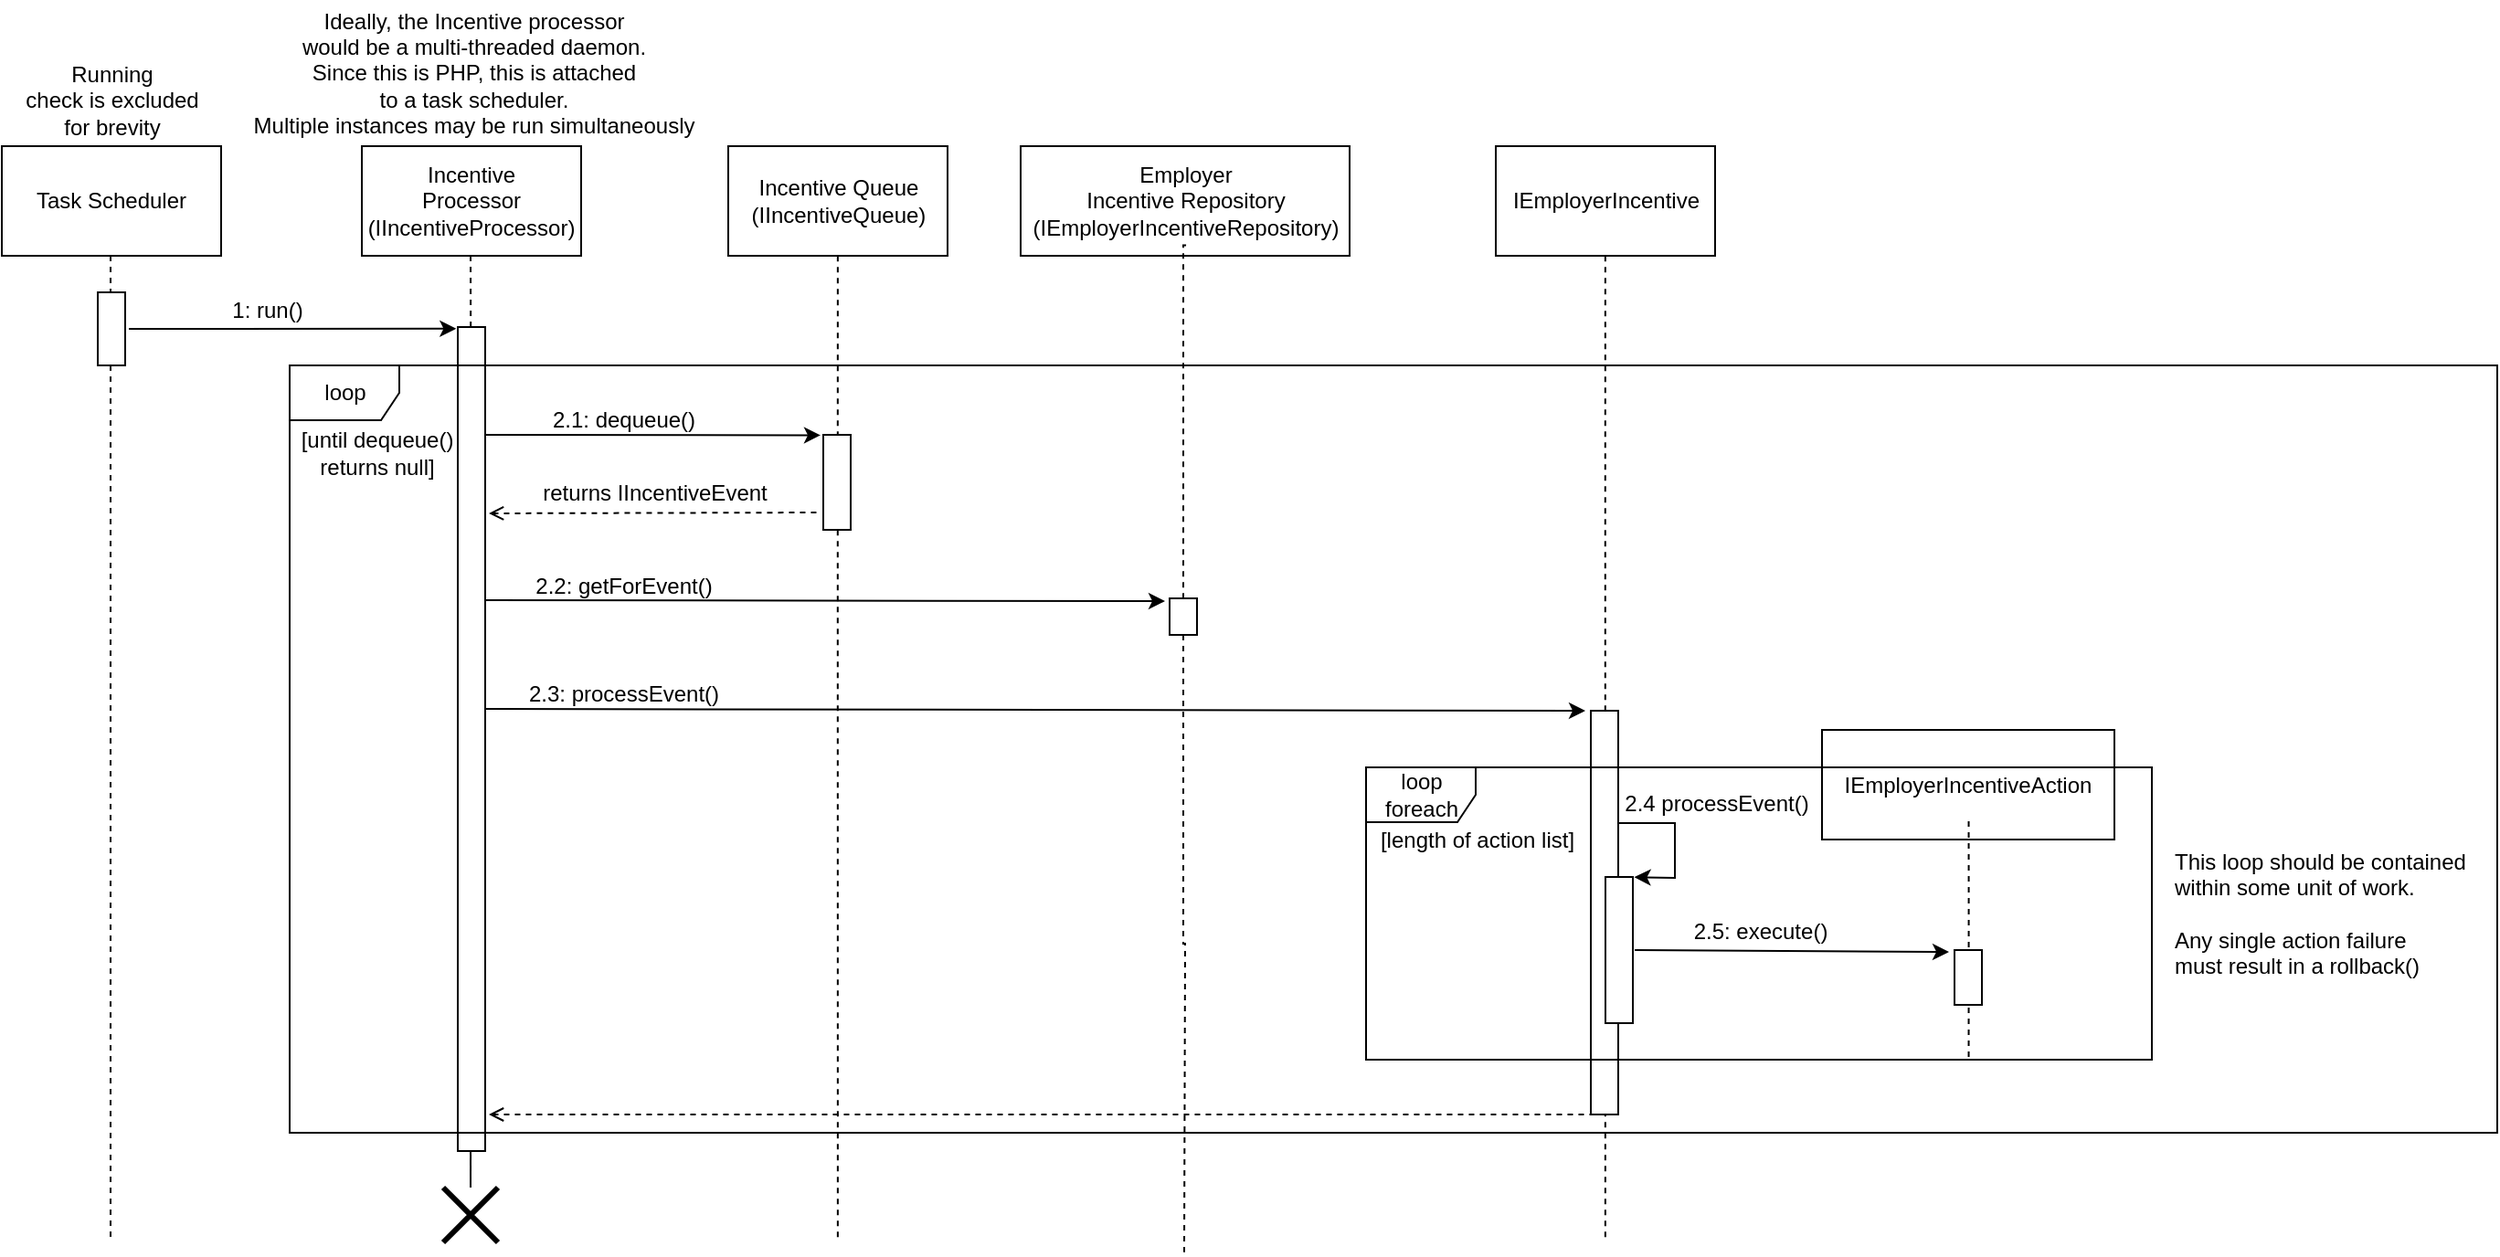 <mxfile version="12.3.2" type="device" pages="1"><diagram id="pebv_-OrHMosz_ejKLaQ" name="Page-1"><mxGraphModel dx="2272" dy="901" grid="1" gridSize="10" guides="1" tooltips="1" connect="1" arrows="1" fold="1" page="1" pageScale="1" pageWidth="850" pageHeight="1100" math="0" shadow="0"><root><mxCell id="0"/><mxCell id="1" parent="0"/><mxCell id="VOdXMi-jy9OLV_T1Ooxw-1" style="edgeStyle=orthogonalEdgeStyle;rounded=0;orthogonalLoop=1;jettySize=auto;html=1;dashed=1;endArrow=none;endFill=0;" edge="1" parent="1" target="VOdXMi-jy9OLV_T1Ooxw-17"><mxGeometry relative="1" as="geometry"><mxPoint x="-583.5" y="661.379" as="targetPoint"/><mxPoint x="-583.5" y="150" as="sourcePoint"/></mxGeometry></mxCell><mxCell id="VOdXMi-jy9OLV_T1Ooxw-2" value="Incentive &lt;br&gt;Processor&lt;br&gt;(IIncentiveProcessor)" style="rounded=0;whiteSpace=wrap;html=1;" vertex="1" parent="1"><mxGeometry x="-643" y="90" width="120" height="60" as="geometry"/></mxCell><mxCell id="VOdXMi-jy9OLV_T1Ooxw-3" value="Ideally, the Incentive processor&lt;br&gt;would be a multi-threaded daemon.&lt;br&gt;Since this is PHP, this is attached &lt;br&gt;to a task scheduler.&lt;br&gt;Multiple instances may be run simultaneously" style="text;html=1;align=center;verticalAlign=middle;resizable=0;points=[];;autosize=1;" vertex="1" parent="1"><mxGeometry x="-712.5" y="10" width="260" height="80" as="geometry"/></mxCell><mxCell id="VOdXMi-jy9OLV_T1Ooxw-4" style="edgeStyle=orthogonalEdgeStyle;rounded=0;orthogonalLoop=1;jettySize=auto;html=1;dashed=1;endArrow=none;endFill=0;" edge="1" parent="1" source="VOdXMi-jy9OLV_T1Ooxw-17"><mxGeometry relative="1" as="geometry"><mxPoint x="-583.5" y="661.379" as="targetPoint"/><mxPoint x="-583.5" y="150.0" as="sourcePoint"/></mxGeometry></mxCell><mxCell id="VOdXMi-jy9OLV_T1Ooxw-5" value="Task Scheduler" style="rounded=0;whiteSpace=wrap;html=1;" vertex="1" parent="1"><mxGeometry x="-840" y="90" width="120" height="60" as="geometry"/></mxCell><mxCell id="VOdXMi-jy9OLV_T1Ooxw-6" style="edgeStyle=orthogonalEdgeStyle;rounded=0;orthogonalLoop=1;jettySize=auto;html=1;dashed=1;endArrow=none;endFill=0;" edge="1" parent="1"><mxGeometry relative="1" as="geometry"><mxPoint x="-780.5" y="690" as="targetPoint"/><mxPoint x="-780.5" y="150" as="sourcePoint"/></mxGeometry></mxCell><mxCell id="VOdXMi-jy9OLV_T1Ooxw-7" value="" style="rounded=0;whiteSpace=wrap;html=1;" vertex="1" parent="1"><mxGeometry x="-787.5" y="170" width="15" height="40" as="geometry"/></mxCell><mxCell id="VOdXMi-jy9OLV_T1Ooxw-8" value="Running &lt;br&gt;check is excluded&lt;br&gt;for brevity" style="text;html=1;align=center;verticalAlign=middle;resizable=0;points=[];;autosize=1;" vertex="1" parent="1"><mxGeometry x="-835" y="40" width="110" height="50" as="geometry"/></mxCell><mxCell id="VOdXMi-jy9OLV_T1Ooxw-9" value="" style="endArrow=classic;html=1;entryX=-0.056;entryY=0.002;entryDx=0;entryDy=0;entryPerimeter=0;" edge="1" parent="1" target="VOdXMi-jy9OLV_T1Ooxw-10"><mxGeometry width="50" height="50" relative="1" as="geometry"><mxPoint x="-770.5" y="190" as="sourcePoint"/><mxPoint x="-602.5" y="190" as="targetPoint"/></mxGeometry></mxCell><mxCell id="VOdXMi-jy9OLV_T1Ooxw-10" value="" style="rounded=0;whiteSpace=wrap;html=1;" vertex="1" parent="1"><mxGeometry x="-590.5" y="189" width="15" height="451" as="geometry"/></mxCell><mxCell id="VOdXMi-jy9OLV_T1Ooxw-11" value="1: run()" style="text;html=1;align=center;verticalAlign=middle;resizable=0;points=[];;autosize=1;" vertex="1" parent="1"><mxGeometry x="-720" y="170" width="50" height="20" as="geometry"/></mxCell><mxCell id="VOdXMi-jy9OLV_T1Ooxw-12" value="Incentive Queue&lt;br&gt;(IIncentiveQueue)" style="rounded=0;whiteSpace=wrap;html=1;" vertex="1" parent="1"><mxGeometry x="-442.5" y="90" width="120" height="60" as="geometry"/></mxCell><mxCell id="VOdXMi-jy9OLV_T1Ooxw-13" style="edgeStyle=orthogonalEdgeStyle;rounded=0;orthogonalLoop=1;jettySize=auto;html=1;dashed=1;endArrow=none;endFill=0;" edge="1" parent="1"><mxGeometry relative="1" as="geometry"><mxPoint x="-382.559" y="690.118" as="targetPoint"/><mxPoint x="-382.559" y="150.118" as="sourcePoint"/><Array as="points"><mxPoint x="-382.5" y="280"/><mxPoint x="-382.5" y="280"/></Array></mxGeometry></mxCell><mxCell id="VOdXMi-jy9OLV_T1Ooxw-14" value="" style="endArrow=classic;html=1;entryX=-0.101;entryY=0.004;entryDx=0;entryDy=0;entryPerimeter=0;" edge="1" parent="1" target="VOdXMi-jy9OLV_T1Ooxw-16"><mxGeometry width="50" height="50" relative="1" as="geometry"><mxPoint x="-575.5" y="248" as="sourcePoint"/><mxPoint x="-393.5" y="249" as="targetPoint"/></mxGeometry></mxCell><mxCell id="VOdXMi-jy9OLV_T1Ooxw-15" value="2.1: dequeue()" style="text;html=1;align=center;verticalAlign=middle;resizable=0;points=[];;autosize=1;" vertex="1" parent="1"><mxGeometry x="-545.5" y="230" width="90" height="20" as="geometry"/></mxCell><mxCell id="VOdXMi-jy9OLV_T1Ooxw-16" value="" style="rounded=0;whiteSpace=wrap;html=1;" vertex="1" parent="1"><mxGeometry x="-390.5" y="248" width="15" height="52" as="geometry"/></mxCell><mxCell id="VOdXMi-jy9OLV_T1Ooxw-17" value="" style="shape=umlDestroy;whiteSpace=wrap;html=1;strokeWidth=3;" vertex="1" parent="1"><mxGeometry x="-598.5" y="660" width="30" height="30" as="geometry"/></mxCell><mxCell id="VOdXMi-jy9OLV_T1Ooxw-18" value="" style="endArrow=classic;html=1;rounded=0;entryX=1.052;entryY=0.001;entryDx=0;entryDy=0;entryPerimeter=0;" edge="1" parent="1" target="VOdXMi-jy9OLV_T1Ooxw-34"><mxGeometry width="50" height="50" relative="1" as="geometry"><mxPoint x="43.5" y="460.5" as="sourcePoint"/><mxPoint x="106.5" y="400" as="targetPoint"/><Array as="points"><mxPoint x="75.5" y="460.5"/><mxPoint x="75.5" y="490.5"/></Array></mxGeometry></mxCell><mxCell id="VOdXMi-jy9OLV_T1Ooxw-19" value="2.4 processEvent()" style="text;html=1;align=center;verticalAlign=middle;resizable=0;points=[];;autosize=1;" vertex="1" parent="1"><mxGeometry x="37.5" y="439.5" width="120" height="20" as="geometry"/></mxCell><mxCell id="VOdXMi-jy9OLV_T1Ooxw-20" style="edgeStyle=orthogonalEdgeStyle;rounded=0;orthogonalLoop=1;jettySize=auto;html=1;dashed=1;endArrow=none;endFill=0;" edge="1" parent="1" source="VOdXMi-jy9OLV_T1Ooxw-22"><mxGeometry relative="1" as="geometry"><mxPoint x="-193" y="695.379" as="targetPoint"/><mxPoint x="-193" y="184" as="sourcePoint"/></mxGeometry></mxCell><mxCell id="VOdXMi-jy9OLV_T1Ooxw-21" value="Employer&lt;br&gt;Incentive Repository&lt;br&gt;(IEmployerIncentiveRepository)" style="rounded=0;whiteSpace=wrap;html=1;" vertex="1" parent="1"><mxGeometry x="-282.5" y="90" width="180" height="60" as="geometry"/></mxCell><mxCell id="VOdXMi-jy9OLV_T1Ooxw-22" value="" style="rounded=0;whiteSpace=wrap;html=1;" vertex="1" parent="1"><mxGeometry x="-201" y="337.5" width="15" height="20" as="geometry"/></mxCell><mxCell id="VOdXMi-jy9OLV_T1Ooxw-23" style="edgeStyle=orthogonalEdgeStyle;rounded=0;orthogonalLoop=1;jettySize=auto;html=1;dashed=1;endArrow=none;endFill=0;" edge="1" parent="1" target="VOdXMi-jy9OLV_T1Ooxw-22"><mxGeometry relative="1" as="geometry"><mxPoint x="-192" y="655.379" as="targetPoint"/><mxPoint x="-191.971" y="144.235" as="sourcePoint"/><Array as="points"><mxPoint x="-193.5" y="144"/></Array></mxGeometry></mxCell><mxCell id="VOdXMi-jy9OLV_T1Ooxw-24" value="" style="endArrow=none;html=1;startArrow=open;startFill=0;endFill=0;dashed=1;" edge="1" parent="1"><mxGeometry width="50" height="50" relative="1" as="geometry"><mxPoint x="-573.5" y="291" as="sourcePoint"/><mxPoint x="-392" y="290.5" as="targetPoint"/></mxGeometry></mxCell><mxCell id="VOdXMi-jy9OLV_T1Ooxw-25" value="returns IIncentiveEvent" style="text;html=1;align=center;verticalAlign=middle;resizable=0;points=[];;autosize=1;" vertex="1" parent="1"><mxGeometry x="-553.5" y="270" width="140" height="20" as="geometry"/></mxCell><mxCell id="VOdXMi-jy9OLV_T1Ooxw-26" value="" style="endArrow=classic;html=1;" edge="1" parent="1"><mxGeometry width="50" height="50" relative="1" as="geometry"><mxPoint x="-575.0" y="338.5" as="sourcePoint"/><mxPoint x="-203.5" y="339.0" as="targetPoint"/></mxGeometry></mxCell><mxCell id="VOdXMi-jy9OLV_T1Ooxw-27" value="2.2: getForEvent()" style="text;html=1;align=center;verticalAlign=middle;resizable=0;points=[];;autosize=1;" vertex="1" parent="1"><mxGeometry x="-555" y="320.5" width="110" height="20" as="geometry"/></mxCell><mxCell id="VOdXMi-jy9OLV_T1Ooxw-28" style="edgeStyle=orthogonalEdgeStyle;rounded=0;orthogonalLoop=1;jettySize=auto;html=1;dashed=1;endArrow=none;endFill=0;" edge="1" parent="1"><mxGeometry relative="1" as="geometry"><mxPoint x="37.441" y="690.118" as="targetPoint"/><mxPoint x="37.441" y="150.118" as="sourcePoint"/><Array as="points"><mxPoint x="37.5" y="280"/><mxPoint x="37.5" y="280"/></Array></mxGeometry></mxCell><mxCell id="VOdXMi-jy9OLV_T1Ooxw-29" value="IEmployerIncentive" style="rounded=0;whiteSpace=wrap;html=1;" vertex="1" parent="1"><mxGeometry x="-22.5" y="90" width="120" height="60" as="geometry"/></mxCell><mxCell id="VOdXMi-jy9OLV_T1Ooxw-30" value="" style="rounded=0;whiteSpace=wrap;html=1;" vertex="1" parent="1"><mxGeometry x="29.5" y="399" width="15" height="221" as="geometry"/></mxCell><mxCell id="VOdXMi-jy9OLV_T1Ooxw-31" value="" style="endArrow=classic;html=1;" edge="1" parent="1"><mxGeometry width="50" height="50" relative="1" as="geometry"><mxPoint x="-575.0" y="398" as="sourcePoint"/><mxPoint x="26.5" y="399.0" as="targetPoint"/></mxGeometry></mxCell><mxCell id="VOdXMi-jy9OLV_T1Ooxw-32" value="2.3: processEvent()" style="text;html=1;align=center;verticalAlign=middle;resizable=0;points=[];;autosize=1;" vertex="1" parent="1"><mxGeometry x="-560" y="380" width="120" height="20" as="geometry"/></mxCell><mxCell id="VOdXMi-jy9OLV_T1Ooxw-33" value="IEmployerIncentiveAction" style="rounded=0;whiteSpace=wrap;html=1;" vertex="1" parent="1"><mxGeometry x="156" y="409.5" width="160" height="60" as="geometry"/></mxCell><mxCell id="VOdXMi-jy9OLV_T1Ooxw-34" value="" style="rounded=0;whiteSpace=wrap;html=1;" vertex="1" parent="1"><mxGeometry x="37.5" y="490" width="15" height="80" as="geometry"/></mxCell><mxCell id="VOdXMi-jy9OLV_T1Ooxw-35" style="edgeStyle=orthogonalEdgeStyle;rounded=0;orthogonalLoop=1;jettySize=auto;html=1;dashed=1;endArrow=none;endFill=0;" edge="1" parent="1"><mxGeometry relative="1" as="geometry"><mxPoint x="236.265" y="590.118" as="targetPoint"/><mxPoint x="236.265" y="459.529" as="sourcePoint"/><Array as="points"><mxPoint x="236.5" y="500"/><mxPoint x="236.5" y="500"/></Array></mxGeometry></mxCell><mxCell id="VOdXMi-jy9OLV_T1Ooxw-36" value="[length of action list]" style="text;html=1;align=center;verticalAlign=middle;resizable=0;points=[];;autosize=1;" vertex="1" parent="1"><mxGeometry x="-93.5" y="460" width="120" height="20" as="geometry"/></mxCell><mxCell id="VOdXMi-jy9OLV_T1Ooxw-37" value="" style="rounded=0;whiteSpace=wrap;html=1;" vertex="1" parent="1"><mxGeometry x="228.5" y="530" width="15" height="30" as="geometry"/></mxCell><mxCell id="VOdXMi-jy9OLV_T1Ooxw-38" value="" style="endArrow=classic;html=1;" edge="1" parent="1"><mxGeometry width="50" height="50" relative="1" as="geometry"><mxPoint x="53.5" y="530" as="sourcePoint"/><mxPoint x="225.5" y="531" as="targetPoint"/></mxGeometry></mxCell><mxCell id="VOdXMi-jy9OLV_T1Ooxw-39" value="2.5: execute()" style="text;html=1;align=center;verticalAlign=middle;resizable=0;points=[];;autosize=1;" vertex="1" parent="1"><mxGeometry x="76.5" y="510" width="90" height="20" as="geometry"/></mxCell><mxCell id="VOdXMi-jy9OLV_T1Ooxw-40" value="loop foreach" style="shape=umlFrame;whiteSpace=wrap;html=1;" vertex="1" parent="1"><mxGeometry x="-93.5" y="430" width="430" height="160" as="geometry"/></mxCell><mxCell id="VOdXMi-jy9OLV_T1Ooxw-41" value="" style="endArrow=none;html=1;startArrow=open;startFill=0;endFill=0;dashed=1;" edge="1" parent="1"><mxGeometry width="50" height="50" relative="1" as="geometry"><mxPoint x="-573.5" y="620" as="sourcePoint"/><mxPoint x="29.5" y="620" as="targetPoint"/></mxGeometry></mxCell><mxCell id="VOdXMi-jy9OLV_T1Ooxw-42" value="This loop should be contained &lt;br&gt;within some unit of work.&lt;br&gt;&lt;br&gt;Any single action failure&amp;nbsp;&lt;br&gt;must result in a rollback()" style="text;html=1;align=left;verticalAlign=middle;resizable=0;points=[];;autosize=1;" vertex="1" parent="1"><mxGeometry x="346.5" y="469.5" width="170" height="80" as="geometry"/></mxCell><mxCell id="VOdXMi-jy9OLV_T1Ooxw-43" value="loop" style="shape=umlFrame;whiteSpace=wrap;html=1;" vertex="1" parent="1"><mxGeometry x="-682.5" y="210" width="1208" height="420" as="geometry"/></mxCell><mxCell id="VOdXMi-jy9OLV_T1Ooxw-44" value="[until dequeue() &lt;br&gt;returns null]" style="text;html=1;align=center;verticalAlign=middle;resizable=0;points=[];;autosize=1;" vertex="1" parent="1"><mxGeometry x="-685.5" y="243" width="100" height="30" as="geometry"/></mxCell></root></mxGraphModel></diagram></mxfile>